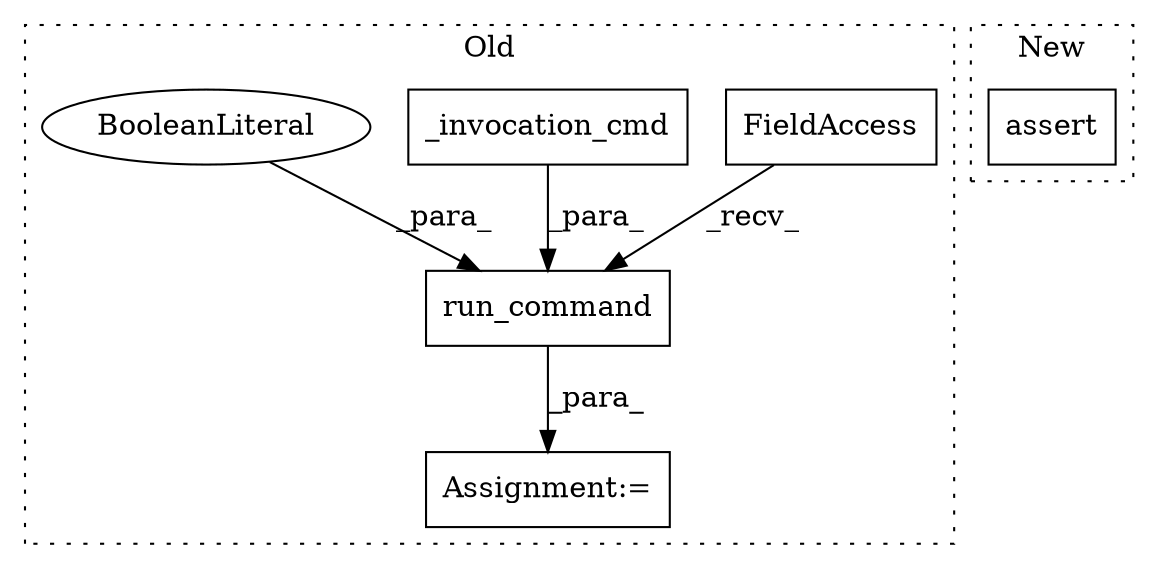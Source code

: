 digraph G {
subgraph cluster0 {
1 [label="run_command" a="32" s="2573,2612" l="12,1" shape="box"];
3 [label="FieldAccess" a="22" s="2554" l="7" shape="box"];
4 [label="_invocation_cmd" a="32" s="2590" l="17" shape="box"];
5 [label="BooleanLiteral" a="9" s="2608" l="4" shape="ellipse"];
6 [label="Assignment:=" a="7" s="2553" l="1" shape="box"];
label = "Old";
style="dotted";
}
subgraph cluster1 {
2 [label="assert" a="32" s="4025" l="26" shape="box"];
label = "New";
style="dotted";
}
1 -> 6 [label="_para_"];
3 -> 1 [label="_recv_"];
4 -> 1 [label="_para_"];
5 -> 1 [label="_para_"];
}